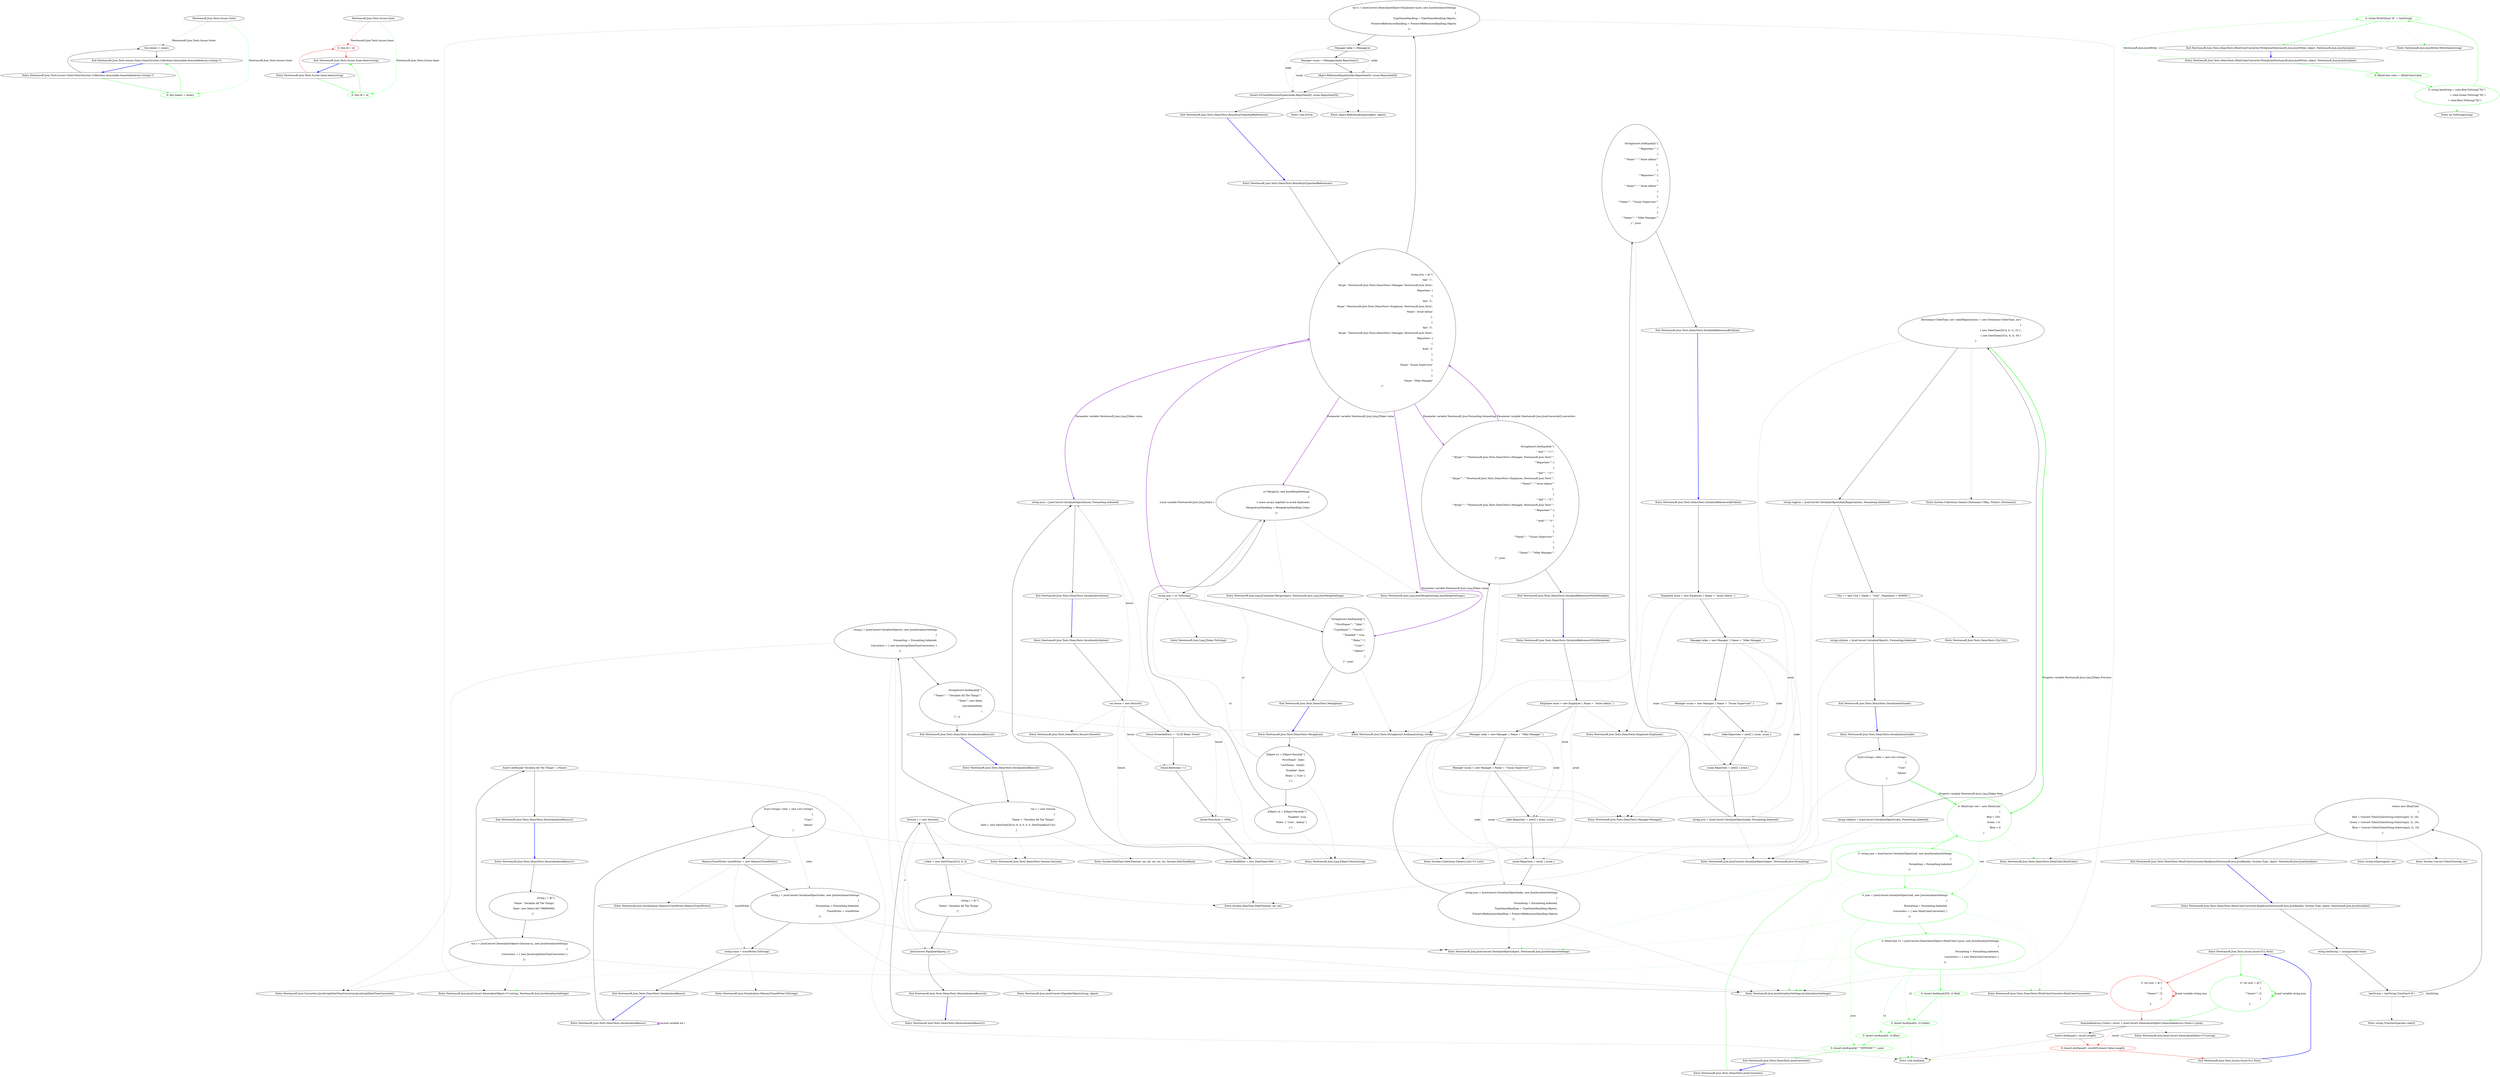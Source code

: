 digraph  {
n14 [label="Newtonsoft.Json.Tests.Issues.Outer", span=""];
n15 [label="Newtonsoft.Json.Tests.Issues.Inner", span=""];
n0 [cluster="Newtonsoft.Json.Tests.Issues.Issue1512.Test()", label="Entry Newtonsoft.Json.Tests.Issues.Issue1512.Test()", span="43-43"];
n1 [cluster="Newtonsoft.Json.Tests.Issues.Issue1512.Test()", color=red, community=0, label="0: var json = @''[\r\n                            {\r\n                                ''''Inners'''': []\r\n                            }\r\n                        ]''", span="45-49"];
n2 [cluster="Newtonsoft.Json.Tests.Issues.Issue1512.Test()", label="ImmutableArray<Outer> result = JsonConvert.DeserializeObject<ImmutableArray<Outer>>(json)", span="50-50"];
n3 [cluster="Newtonsoft.Json.Tests.Issues.Issue1512.Test()", label="Assert.AreEqual(1, result.Length)", span="52-52"];
n6 [cluster="Newtonsoft.Json.JsonConvert.DeserializeObject<T>(string)", label="Entry Newtonsoft.Json.JsonConvert.DeserializeObject<T>(string)", span="703-703"];
n4 [cluster="Newtonsoft.Json.Tests.Issues.Issue1512.Test()", color=red, community=0, label="0: Assert.AreEqual(0, result[0].Inners.Value.Length)", span="53-53"];
n7 [cluster="Unk.AreEqual", label="Entry Unk.AreEqual", span=""];
n5 [cluster="Newtonsoft.Json.Tests.Issues.Issue1512.Test()", label="Exit Newtonsoft.Json.Tests.Issues.Issue1512.Test()", span="43-43"];
n8 [cluster="Newtonsoft.Json.Tests.Issues.Outer.Outer(System.Collections.Immutable.ImmutableArray<string>?)", label="Entry Newtonsoft.Json.Tests.Issues.Outer.Outer(System.Collections.Immutable.ImmutableArray<string>?)", span="59-59"];
n9 [cluster="Newtonsoft.Json.Tests.Issues.Outer.Outer(System.Collections.Immutable.ImmutableArray<string>?)", label="this.Inners = inners", span="61-61"];
n10 [cluster="Newtonsoft.Json.Tests.Issues.Outer.Outer(System.Collections.Immutable.ImmutableArray<string>?)", label="Exit Newtonsoft.Json.Tests.Issues.Outer.Outer(System.Collections.Immutable.ImmutableArray<string>?)", span="59-59"];
n11 [cluster="Newtonsoft.Json.Tests.Issues.Inner.Inner(string)", label="Entry Newtonsoft.Json.Tests.Issues.Inner.Inner(string)", span="69-69"];
n12 [cluster="Newtonsoft.Json.Tests.Issues.Inner.Inner(string)", color=red, community=0, label="0: this.Id = id", span="71-71"];
n13 [cluster="Newtonsoft.Json.Tests.Issues.Inner.Inner(string)", label="Exit Newtonsoft.Json.Tests.Issues.Inner.Inner(string)", span="69-69"];
d1 [cluster="Newtonsoft.Json.Tests.Issues.Issue1512.Test()", color=green, community=0, label="0: var json = @''[\r\n                            {\r\n                                ''''Inners'''': []\r\n                            }\r\n                        ]''", span="45-49"];
d9 [cluster="Newtonsoft.Json.Tests.Issues.Outer.Outer(System.Collections.Immutable.ImmutableArray<string>?)", color=green, community=0, label="0: this.Inners = inners", span="61-61"];
d12 [cluster="Newtonsoft.Json.Tests.Issues.Inner.Inner(string)", color=green, community=0, label="0: this.Id = id", span="71-71"];
m0_11 [cluster="Newtonsoft.Json.JsonSerializerSettings.JsonSerializerSettings()", file="Issue1569.cs", label="Entry Newtonsoft.Json.JsonSerializerSettings.JsonSerializerSettings()", span="390-390"];
m0_124 [cluster="Newtonsoft.Json.Linq.JContainer.Merge(object, Newtonsoft.Json.Linq.JsonMergeSettings)", file="Issue1569.cs", label="Entry Newtonsoft.Json.Linq.JContainer.Merge(object, Newtonsoft.Json.Linq.JsonMergeSettings)", span="675-675"];
m0_13 [cluster="Newtonsoft.Json.Tests.DemoTests.HtmlColorConverter.HtmlColorConverter()", file="Issue1569.cs", label="Entry Newtonsoft.Json.Tests.DemoTests.HtmlColorConverter.HtmlColorConverter()", span="108-108"];
m0_85 [cluster="Newtonsoft.Json.Tests.DemoTests.Employee.Employee()", file="Issue1569.cs", label="Entry Newtonsoft.Json.Tests.DemoTests.Employee.Employee()", span="279-279"];
m0_76 [cluster="Newtonsoft.Json.Tests.DemoTests.SerializeReferencesByValue()", file="Issue1569.cs", label="Entry Newtonsoft.Json.Tests.DemoTests.SerializeReferencesByValue()", span="290-290"];
m0_82 [cluster="Newtonsoft.Json.Tests.DemoTests.SerializeReferencesByValue()", file="Issue1569.cs", label="string json = JsonConvert.SerializeObject(mike, Formatting.Indented)", span="299-299"];
m0_78 [cluster="Newtonsoft.Json.Tests.DemoTests.SerializeReferencesByValue()", file="Issue1569.cs", label="Manager mike = new Manager { Name = ''Mike Manager'' }", span="293-293"];
m0_81 [cluster="Newtonsoft.Json.Tests.DemoTests.SerializeReferencesByValue()", file="Issue1569.cs", label="susan.Reportees = new[] { arnie }", span="297-297"];
m0_83 [cluster="Newtonsoft.Json.Tests.DemoTests.SerializeReferencesByValue()", file="Issue1569.cs", label="StringAssert.AreEqual(@''{\r\n  ''''Reportees'''': [\r\n    {\r\n      ''''Name'''': ''''Arnie Admin''''\r\n    },\r\n    {\r\n      ''''Reportees'''': [\r\n        {\r\n          ''''Name'''': ''''Arnie Admin''''\r\n        }\r\n      ],\r\n      ''''Name'''': ''''Susan Supervisor''''\r\n    }\r\n  ],\r\n  ''''Name'''': ''''Mike Manager''''\r\n}'', json)", span="317-332"];
m0_79 [cluster="Newtonsoft.Json.Tests.DemoTests.SerializeReferencesByValue()", file="Issue1569.cs", label="Manager susan = new Manager { Name = ''Susan Supervisor'' }", span="294-294"];
m0_77 [cluster="Newtonsoft.Json.Tests.DemoTests.SerializeReferencesByValue()", file="Issue1569.cs", label="Employee arnie = new Employee { Name = ''Arnie Admin'' }", span="292-292"];
m0_80 [cluster="Newtonsoft.Json.Tests.DemoTests.SerializeReferencesByValue()", file="Issue1569.cs", label="mike.Reportees = new[] { arnie, susan }", span="296-296"];
m0_84 [cluster="Newtonsoft.Json.Tests.DemoTests.SerializeReferencesByValue()", file="Issue1569.cs", label="Exit Newtonsoft.Json.Tests.DemoTests.SerializeReferencesByValue()", span="290-290"];
m0_115 [cluster="Newtonsoft.Json.Tests.DemoTests.MergeJson()", file="Issue1569.cs", label="Entry Newtonsoft.Json.Tests.DemoTests.MergeJson()", span="540-540"];
m0_119 [cluster="Newtonsoft.Json.Tests.DemoTests.MergeJson()", file="Issue1569.cs", label="string json = o1.ToString()", span="559-559"];
m0_118 [cluster="Newtonsoft.Json.Tests.DemoTests.MergeJson()", file="Issue1569.cs", label="o1.Merge(o2, new JsonMergeSettings\r\n            {\r\n                // union arrays together to avoid duplicates\r\n                MergeArrayHandling = MergeArrayHandling.Union\r\n            })", span="553-557"];
m0_120 [cluster="Newtonsoft.Json.Tests.DemoTests.MergeJson()", file="Issue1569.cs", label="StringAssert.AreEqual(@''{\r\n  ''''FirstName'''': ''''John'''',\r\n  ''''LastName'''': ''''Smith'''',\r\n  ''''Enabled'''': true,\r\n  ''''Roles'''': [\r\n    ''''User'''',\r\n    ''''Admin''''\r\n  ]\r\n}'', json)", span="570-578"];
m0_116 [cluster="Newtonsoft.Json.Tests.DemoTests.MergeJson()", file="Issue1569.cs", label="JObject o1 = JObject.Parse(@''{\r\n              'FirstName': 'John',\r\n              'LastName': 'Smith',\r\n              'Enabled': false,\r\n              'Roles': [ 'User' ]\r\n            }'')", span="542-547"];
m0_117 [cluster="Newtonsoft.Json.Tests.DemoTests.MergeJson()", file="Issue1569.cs", label="JObject o2 = JObject.Parse(@''{\r\n              'Enabled': true,\r\n              'Roles': [ 'User', 'Admin' ]\r\n            }'')", span="548-551"];
m0_121 [cluster="Newtonsoft.Json.Tests.DemoTests.MergeJson()", file="Issue1569.cs", label="Exit Newtonsoft.Json.Tests.DemoTests.MergeJson()", span="540-540"];
m0_42 [cluster="System.Collections.Generic.List<T>.List()", file="Issue1569.cs", label="Entry System.Collections.Generic.List<T>.List()", span="0-0"];
m0_125 [cluster="Newtonsoft.Json.Linq.JToken.ToString()", file="Issue1569.cs", label="Entry Newtonsoft.Json.Linq.JToken.ToString()", span="414-414"];
m0_64 [cluster="Newtonsoft.Json.Tests.DemoTests.DeserializationBasics1()", file="Issue1569.cs", label="Entry Newtonsoft.Json.Tests.DemoTests.DeserializationBasics1()", span="241-241"];
m0_66 [cluster="Newtonsoft.Json.Tests.DemoTests.DeserializationBasics1()", file="Issue1569.cs", label="var s = JsonConvert.DeserializeObject<Session>(j, new JsonSerializerSettings\r\n            {\r\n                Converters = { new JavaScriptDateTimeConverter() }\r\n            })", span="248-251"];
m0_67 [cluster="Newtonsoft.Json.Tests.DemoTests.DeserializationBasics1()", file="Issue1569.cs", label="Assert.AreEqual(''Serialize All The Things'', s.Name)", span="255-255"];
m0_65 [cluster="Newtonsoft.Json.Tests.DemoTests.DeserializationBasics1()", file="Issue1569.cs", label="string j = @''{\r\n              'Name': 'Serialize All The Things',\r\n              'Date': new Date(1401796800000)\r\n            }''", span="243-246"];
m0_68 [cluster="Newtonsoft.Json.Tests.DemoTests.DeserializationBasics1()", file="Issue1569.cs", label="Exit Newtonsoft.Json.Tests.DemoTests.DeserializationBasics1()", span="241-241"];
m0_28 [cluster="string.TrimStart(params char[])", file="Issue1569.cs", label="Entry string.TrimStart(params char[])", span="0-0"];
m0_105 [cluster="Unk.IsTrue", file="Issue1569.cs", label="Entry Unk.IsTrue", span=""];
m0_53 [cluster="Newtonsoft.Json.Serialization.MemoryTraceWriter.MemoryTraceWriter()", file="Issue1569.cs", label="Entry Newtonsoft.Json.Serialization.MemoryTraceWriter.MemoryTraceWriter()", span="29-29"];
m0_122 [cluster="Newtonsoft.Json.Linq.JObject.Parse(string)", file="Issue1569.cs", label="Entry Newtonsoft.Json.Linq.JObject.Parse(string)", span="371-371"];
m0_69 [cluster="Newtonsoft.Json.Tests.DemoTests.DeserializationBasics2()", file="Issue1569.cs", label="Entry Newtonsoft.Json.Tests.DemoTests.DeserializationBasics2()", span="259-259"];
m0_71 [cluster="Newtonsoft.Json.Tests.DemoTests.DeserializationBasics2()", file="Issue1569.cs", label="s.Date = new DateTime(2014, 6, 4)", span="262-262"];
m0_70 [cluster="Newtonsoft.Json.Tests.DemoTests.DeserializationBasics2()", file="Issue1569.cs", label="Session s = new Session()", span="261-261"];
m0_72 [cluster="Newtonsoft.Json.Tests.DemoTests.DeserializationBasics2()", file="Issue1569.cs", label="string j = @''{\r\n              'Name': 'Serialize All The Things'\r\n            }''", span="264-266"];
m0_73 [cluster="Newtonsoft.Json.Tests.DemoTests.DeserializationBasics2()", file="Issue1569.cs", label="JsonConvert.PopulateObject(j, s)", span="268-268"];
m0_74 [cluster="Newtonsoft.Json.Tests.DemoTests.DeserializationBasics2()", file="Issue1569.cs", label="Exit Newtonsoft.Json.Tests.DemoTests.DeserializationBasics2()", span="259-259"];
m0_23 [cluster="Newtonsoft.Json.Tests.DemoTests.HtmlColorConverter.ReadJson(Newtonsoft.Json.JsonReader, System.Type, object, Newtonsoft.Json.JsonSerializer)", file="Issue1569.cs", label="Entry Newtonsoft.Json.Tests.DemoTests.HtmlColorConverter.ReadJson(Newtonsoft.Json.JsonReader, System.Type, object, Newtonsoft.Json.JsonSerializer)", span="128-128"];
m0_26 [cluster="Newtonsoft.Json.Tests.DemoTests.HtmlColorConverter.ReadJson(Newtonsoft.Json.JsonReader, System.Type, object, Newtonsoft.Json.JsonSerializer)", file="Issue1569.cs", label="return new HtmlColor\r\n                {\r\n                    Red = Convert.ToInt32(hexString.Substring(0, 2), 16),\r\n                    Green = Convert.ToInt32(hexString.Substring(2, 2), 16),\r\n                    Blue = Convert.ToInt32(hexString.Substring(4, 2), 16)\r\n                };", span="136-141"];
m0_25 [cluster="Newtonsoft.Json.Tests.DemoTests.HtmlColorConverter.ReadJson(Newtonsoft.Json.JsonReader, System.Type, object, Newtonsoft.Json.JsonSerializer)", file="Issue1569.cs", label="hexString = hexString.TrimStart('#')", span="133-133"];
m0_24 [cluster="Newtonsoft.Json.Tests.DemoTests.HtmlColorConverter.ReadJson(Newtonsoft.Json.JsonReader, System.Type, object, Newtonsoft.Json.JsonSerializer)", file="Issue1569.cs", label="string hexString = (string)reader.Value", span="132-132"];
m0_27 [cluster="Newtonsoft.Json.Tests.DemoTests.HtmlColorConverter.ReadJson(Newtonsoft.Json.JsonReader, System.Type, object, Newtonsoft.Json.JsonSerializer)", file="Issue1569.cs", label="Exit Newtonsoft.Json.Tests.DemoTests.HtmlColorConverter.ReadJson(Newtonsoft.Json.JsonReader, System.Type, object, Newtonsoft.Json.JsonSerializer)", span="128-128"];
m0_46 [cluster="Newtonsoft.Json.Tests.DemoTests.City.City()", file="Issue1569.cs", label="Entry Newtonsoft.Json.Tests.DemoTests.City.City()", span="273-273"];
m0_75 [cluster="Newtonsoft.Json.JsonConvert.PopulateObject(string, object)", file="Issue1569.cs", label="Entry Newtonsoft.Json.JsonConvert.PopulateObject(string, object)", span="924-924"];
m0_29 [cluster="string.Substring(int, int)", file="Issue1569.cs", label="Entry string.Substring(int, int)", span="0-0"];
m0_54 [cluster="Newtonsoft.Json.Serialization.MemoryTraceWriter.ToString()", file="Issue1569.cs", label="Entry Newtonsoft.Json.Serialization.MemoryTraceWriter.ToString()", span="71-71"];
m0_22 [cluster="Newtonsoft.Json.JsonWriter.WriteValue(string)", file="Issue1569.cs", label="Entry Newtonsoft.Json.JsonWriter.WriteValue(string)", span="873-873"];
m0_123 [cluster="Newtonsoft.Json.Linq.JsonMergeSettings.JsonMergeSettings()", file="Issue1569.cs", label="Entry Newtonsoft.Json.Linq.JsonMergeSettings.JsonMergeSettings()", span="7-7"];
m0_44 [cluster="System.Collections.Generic.Dictionary<TKey, TValue>.Dictionary()", file="Issue1569.cs", label="Entry System.Collections.Generic.Dictionary<TKey, TValue>.Dictionary()", span="0-0"];
m0_34 [cluster="Newtonsoft.Json.Tests.DemoTests.SerializationGuide()", file="Issue1569.cs", label="Entry Newtonsoft.Json.Tests.DemoTests.SerializationGuide()", span="151-151"];
m0_35 [cluster="Newtonsoft.Json.Tests.DemoTests.SerializationGuide()", file="Issue1569.cs", label="IList<string> roles = new List<string>\r\n            {\r\n                ''User'',\r\n                ''Admin''\r\n            }", span="153-157"];
m0_37 [cluster="Newtonsoft.Json.Tests.DemoTests.SerializationGuide()", file="Issue1569.cs", label="IDictionary<DateTime, int> dailyRegistrations = new Dictionary<DateTime, int>\r\n            {\r\n                { new DateTime(2014, 6, 1), 23 },\r\n                { new DateTime(2014, 6, 2), 50 }\r\n            }", span="165-169"];
m0_36 [cluster="Newtonsoft.Json.Tests.DemoTests.SerializationGuide()", file="Issue1569.cs", label="string roleJson = JsonConvert.SerializeObject(roles, Formatting.Indented)", span="159-159"];
m0_38 [cluster="Newtonsoft.Json.Tests.DemoTests.SerializationGuide()", file="Issue1569.cs", label="string regJson = JsonConvert.SerializeObject(dailyRegistrations, Formatting.Indented)", span="171-171"];
m0_39 [cluster="Newtonsoft.Json.Tests.DemoTests.SerializationGuide()", file="Issue1569.cs", label="City c = new City { Name = ''Oslo'', Population = 650000 }", span="177-177"];
m0_40 [cluster="Newtonsoft.Json.Tests.DemoTests.SerializationGuide()", file="Issue1569.cs", label="string cityJson = JsonConvert.SerializeObject(c, Formatting.Indented)", span="179-179"];
m0_41 [cluster="Newtonsoft.Json.Tests.DemoTests.SerializationGuide()", file="Issue1569.cs", label="Exit Newtonsoft.Json.Tests.DemoTests.SerializationGuide()", span="151-151"];
m0_21 [cluster="int.ToString(string)", file="Issue1569.cs", label="Entry int.ToString(string)", span="0-0"];
m0_104 [cluster="object.ReferenceEquals(object, object)", file="Issue1569.cs", label="Entry object.ReferenceEquals(object, object)", span="0-0"];
m0_16 [cluster="Newtonsoft.Json.Tests.DemoTests.HtmlColorConverter.WriteJson(Newtonsoft.Json.JsonWriter, object, Newtonsoft.Json.JsonSerializer)", file="Issue1569.cs", label="Entry Newtonsoft.Json.Tests.DemoTests.HtmlColorConverter.WriteJson(Newtonsoft.Json.JsonWriter, object, Newtonsoft.Json.JsonSerializer)", span="110-110"];
m0_17 [cluster="Newtonsoft.Json.Tests.DemoTests.HtmlColorConverter.WriteJson(Newtonsoft.Json.JsonWriter, object, Newtonsoft.Json.JsonSerializer)", color=green, community=0, file="Issue1569.cs", label="0: HtmlColor color = (HtmlColor)value", span="113-113"];
m0_18 [cluster="Newtonsoft.Json.Tests.DemoTests.HtmlColorConverter.WriteJson(Newtonsoft.Json.JsonWriter, object, Newtonsoft.Json.JsonSerializer)", color=green, community=0, file="Issue1569.cs", label="0: string hexString = color.Red.ToString(''X2'')\r\n                    + color.Green.ToString(''X2'')\r\n                    + color.Blue.ToString(''X2'')", span="114-116"];
m0_19 [cluster="Newtonsoft.Json.Tests.DemoTests.HtmlColorConverter.WriteJson(Newtonsoft.Json.JsonWriter, object, Newtonsoft.Json.JsonSerializer)", color=green, community=0, file="Issue1569.cs", label="0: writer.WriteValue(''#'' + hexString)", span="119-119"];
m0_20 [cluster="Newtonsoft.Json.Tests.DemoTests.HtmlColorConverter.WriteJson(Newtonsoft.Json.JsonWriter, object, Newtonsoft.Json.JsonSerializer)", file="Issue1569.cs", label="Exit Newtonsoft.Json.Tests.DemoTests.HtmlColorConverter.WriteJson(Newtonsoft.Json.JsonWriter, object, Newtonsoft.Json.JsonSerializer)", span="110-110"];
m0_96 [cluster="Newtonsoft.Json.Tests.DemoTests.RoundtripTypesAndReferences()", file="Issue1569.cs", label="Entry Newtonsoft.Json.Tests.DemoTests.RoundtripTypesAndReferences()", span="399-399"];
m0_98 [cluster="Newtonsoft.Json.Tests.DemoTests.RoundtripTypesAndReferences()", file="Issue1569.cs", label="var e = JsonConvert.DeserializeObject<Employee>(json, new JsonSerializerSettings\r\n            {\r\n                TypeNameHandling = TypeNameHandling.Objects,\r\n                PreserveReferencesHandling = PreserveReferencesHandling.Objects\r\n            })", span="424-428"];
m0_97 [cluster="Newtonsoft.Json.Tests.DemoTests.RoundtripTypesAndReferences()", file="Issue1569.cs", label="string json = @''{\r\n  '$id': '1',\r\n  '$type': 'Newtonsoft.Json.Tests.DemoTests+Manager, Newtonsoft.Json.Tests',\r\n  'Reportees': [\r\n    {\r\n      '$id': '2',\r\n      '$type': 'Newtonsoft.Json.Tests.DemoTests+Employee, Newtonsoft.Json.Tests',\r\n      'Name': 'Arnie Admin'\r\n    },\r\n    {\r\n      '$id': '3',\r\n      '$type': 'Newtonsoft.Json.Tests.DemoTests+Manager, Newtonsoft.Json.Tests',\r\n      'Reportees': [\r\n        {\r\n          '$ref': '2'\r\n        }\r\n      ],\r\n      'Name': 'Susan Supervisor'\r\n    }\r\n  ],\r\n  'Name': 'Mike Manager'\r\n}''", span="401-422"];
m0_99 [cluster="Newtonsoft.Json.Tests.DemoTests.RoundtripTypesAndReferences()", file="Issue1569.cs", label="Manager mike = (Manager)e", span="432-432"];
m0_100 [cluster="Newtonsoft.Json.Tests.DemoTests.RoundtripTypesAndReferences()", file="Issue1569.cs", label="Manager susan = (Manager)mike.Reportees[1]", span="433-433"];
m0_101 [cluster="Newtonsoft.Json.Tests.DemoTests.RoundtripTypesAndReferences()", file="Issue1569.cs", label="Object.ReferenceEquals(mike.Reportees[0], susan.Reportees[0])", span="435-435"];
m0_102 [cluster="Newtonsoft.Json.Tests.DemoTests.RoundtripTypesAndReferences()", file="Issue1569.cs", label="Assert.IsTrue(ReferenceEquals(mike.Reportees[0], susan.Reportees[0]))", span="438-438"];
m0_103 [cluster="Newtonsoft.Json.Tests.DemoTests.RoundtripTypesAndReferences()", file="Issue1569.cs", label="Exit Newtonsoft.Json.Tests.DemoTests.RoundtripTypesAndReferences()", span="399-399"];
m0_60 [cluster="Newtonsoft.Json.Tests.DemoTests.Session.Session()", file="Issue1569.cs", label="Entry Newtonsoft.Json.Tests.DemoTests.Session.Session()", span="102-102"];
m0_43 [cluster="Newtonsoft.Json.JsonConvert.SerializeObject(object, Newtonsoft.Json.Formatting)", file="Issue1569.cs", label="Entry Newtonsoft.Json.JsonConvert.SerializeObject(object, Newtonsoft.Json.Formatting)", span="525-525"];
m0_30 [cluster="System.Convert.ToInt32(string, int)", file="Issue1569.cs", label="Entry System.Convert.ToInt32(string, int)", span="0-0"];
m0_87 [cluster="Newtonsoft.Json.Tests.DemoTests.SerializeReferencesWithMetadata()", file="Issue1569.cs", label="Entry Newtonsoft.Json.Tests.DemoTests.SerializeReferencesWithMetadata()", span="336-336"];
m0_93 [cluster="Newtonsoft.Json.Tests.DemoTests.SerializeReferencesWithMetadata()", file="Issue1569.cs", label="string json = JsonConvert.SerializeObject(mike, new JsonSerializerSettings\r\n            {\r\n                Formatting = Formatting.Indented,\r\n                TypeNameHandling = TypeNameHandling.Objects,\r\n                PreserveReferencesHandling = PreserveReferencesHandling.Objects\r\n            })", span="345-350"];
m0_89 [cluster="Newtonsoft.Json.Tests.DemoTests.SerializeReferencesWithMetadata()", file="Issue1569.cs", label="Manager mike = new Manager { Name = ''Mike Manager'' }", span="339-339"];
m0_92 [cluster="Newtonsoft.Json.Tests.DemoTests.SerializeReferencesWithMetadata()", file="Issue1569.cs", label="susan.Reportees = new[] { arnie }", span="343-343"];
m0_94 [cluster="Newtonsoft.Json.Tests.DemoTests.SerializeReferencesWithMetadata()", file="Issue1569.cs", label="StringAssert.AreEqual(@''{\r\n  ''''$id'''': ''''1'''',\r\n  ''''$type'''': ''''Newtonsoft.Json.Tests.DemoTests+Manager, Newtonsoft.Json.Tests'''',\r\n  ''''Reportees'''': [\r\n    {\r\n      ''''$id'''': ''''2'''',\r\n      ''''$type'''': ''''Newtonsoft.Json.Tests.DemoTests+Employee, Newtonsoft.Json.Tests'''',\r\n      ''''Name'''': ''''Arnie Admin''''\r\n    },\r\n    {\r\n      ''''$id'''': ''''3'''',\r\n      ''''$type'''': ''''Newtonsoft.Json.Tests.DemoTests+Manager, Newtonsoft.Json.Tests'''',\r\n      ''''Reportees'''': [\r\n        {\r\n          ''''$ref'''': ''''2''''\r\n        }\r\n      ],\r\n      ''''Name'''': ''''Susan Supervisor''''\r\n    }\r\n  ],\r\n  ''''Name'''': ''''Mike Manager''''\r\n}'', json)", span="374-395"];
m0_88 [cluster="Newtonsoft.Json.Tests.DemoTests.SerializeReferencesWithMetadata()", file="Issue1569.cs", label="Employee arnie = new Employee { Name = ''Arnie Admin'' }", span="338-338"];
m0_90 [cluster="Newtonsoft.Json.Tests.DemoTests.SerializeReferencesWithMetadata()", file="Issue1569.cs", label="Manager susan = new Manager { Name = ''Susan Supervisor'' }", span="340-340"];
m0_91 [cluster="Newtonsoft.Json.Tests.DemoTests.SerializeReferencesWithMetadata()", file="Issue1569.cs", label="mike.Reportees = new[] { arnie, susan }", span="342-342"];
m0_95 [cluster="Newtonsoft.Json.Tests.DemoTests.SerializeReferencesWithMetadata()", file="Issue1569.cs", label="Exit Newtonsoft.Json.Tests.DemoTests.SerializeReferencesWithMetadata()", span="336-336"];
m0_45 [cluster="System.DateTime.DateTime(int, int, int)", file="Issue1569.cs", label="Entry System.DateTime.DateTime(int, int, int)", span="0-0"];
m0_106 [cluster="Newtonsoft.Json.Tests.DemoTests.SerializeAttributes()", file="Issue1569.cs", label="Entry Newtonsoft.Json.Tests.DemoTests.SerializeAttributes()", span="504-504"];
m0_111 [cluster="Newtonsoft.Json.Tests.DemoTests.SerializeAttributes()", file="Issue1569.cs", label="house.BuildDate = new DateTime(1890, 1, 1)", span="510-510"];
m0_112 [cluster="Newtonsoft.Json.Tests.DemoTests.SerializeAttributes()", file="Issue1569.cs", label="string json = JsonConvert.SerializeObject(house, Formatting.Indented)", span="512-512"];
m0_107 [cluster="Newtonsoft.Json.Tests.DemoTests.SerializeAttributes()", file="Issue1569.cs", label="var house = new House3()", span="506-506"];
m0_110 [cluster="Newtonsoft.Json.Tests.DemoTests.SerializeAttributes()", file="Issue1569.cs", label="house.FloorArea = 100m", span="509-509"];
m0_108 [cluster="Newtonsoft.Json.Tests.DemoTests.SerializeAttributes()", file="Issue1569.cs", label="house.StreetAddress = ''221B Baker Street''", span="507-507"];
m0_109 [cluster="Newtonsoft.Json.Tests.DemoTests.SerializeAttributes()", file="Issue1569.cs", label="house.Bedrooms = 2", span="508-508"];
m0_113 [cluster="Newtonsoft.Json.Tests.DemoTests.SerializeAttributes()", file="Issue1569.cs", label="Exit Newtonsoft.Json.Tests.DemoTests.SerializeAttributes()", span="504-504"];
m0_62 [cluster="Newtonsoft.Json.Converters.JavaScriptDateTimeConverter.JavaScriptDateTimeConverter()", file="Issue1569.cs", label="Entry Newtonsoft.Json.Converters.JavaScriptDateTimeConverter.JavaScriptDateTimeConverter()", span="34-34"];
m0_86 [cluster="Newtonsoft.Json.Tests.DemoTests.Manager.Manager()", file="Issue1569.cs", label="Entry Newtonsoft.Json.Tests.DemoTests.Manager.Manager()", span="284-284"];
m0_55 [cluster="Newtonsoft.Json.Tests.DemoTests.SerializationBasics2()", file="Issue1569.cs", label="Entry Newtonsoft.Json.Tests.DemoTests.SerializationBasics2()", span="214-214"];
m0_57 [cluster="Newtonsoft.Json.Tests.DemoTests.SerializationBasics2()", file="Issue1569.cs", label="string j = JsonConvert.SerializeObject(s, new JsonSerializerSettings\r\n            {\r\n                Formatting = Formatting.Indented,\r\n                Converters = { new JavaScriptDateTimeConverter() }\r\n            })", span="222-226"];
m0_56 [cluster="Newtonsoft.Json.Tests.DemoTests.SerializationBasics2()", file="Issue1569.cs", label="var s = new Session\r\n            {\r\n                Name = ''Serialize All The Things'',\r\n                Date = new DateTime(2014, 6, 4, 0, 0, 0, DateTimeKind.Utc)\r\n            }", span="216-220"];
m0_58 [cluster="Newtonsoft.Json.Tests.DemoTests.SerializationBasics2()", file="Issue1569.cs", label="StringAssert.AreEqual(@''{\r\n  ''''Name'''': ''''Serialize All The Things'''',\r\n  ''''Date'''': new Date(\r\n    1401840000000\r\n  )\r\n}'', j)", span="232-237"];
m0_59 [cluster="Newtonsoft.Json.Tests.DemoTests.SerializationBasics2()", file="Issue1569.cs", label="Exit Newtonsoft.Json.Tests.DemoTests.SerializationBasics2()", span="214-214"];
m0_61 [cluster="System.DateTime.DateTime(int, int, int, int, int, int, System.DateTimeKind)", file="Issue1569.cs", label="Entry System.DateTime.DateTime(int, int, int, int, int, int, System.DateTimeKind)", span="0-0"];
m0_47 [cluster="Newtonsoft.Json.Tests.DemoTests.SerializationBasics()", file="Issue1569.cs", label="Entry Newtonsoft.Json.Tests.DemoTests.SerializationBasics()", span="187-187"];
m0_50 [cluster="Newtonsoft.Json.Tests.DemoTests.SerializationBasics()", file="Issue1569.cs", label="string j = JsonConvert.SerializeObject(roles, new JsonSerializerSettings\r\n            {\r\n                Formatting = Formatting.Indented,\r\n                TraceWriter = traceWriter\r\n            })", span="197-201"];
m0_48 [cluster="Newtonsoft.Json.Tests.DemoTests.SerializationBasics()", file="Issue1569.cs", label="IList<string> roles = new List<string>\r\n            {\r\n                ''User'',\r\n                ''Admin''\r\n            }", span="189-193"];
m0_49 [cluster="Newtonsoft.Json.Tests.DemoTests.SerializationBasics()", file="Issue1569.cs", label="MemoryTraceWriter traceWriter = new MemoryTraceWriter()", span="195-195"];
m0_51 [cluster="Newtonsoft.Json.Tests.DemoTests.SerializationBasics()", file="Issue1569.cs", label="string trace = traceWriter.ToString()", span="203-203"];
m0_52 [cluster="Newtonsoft.Json.Tests.DemoTests.SerializationBasics()", file="Issue1569.cs", label="Exit Newtonsoft.Json.Tests.DemoTests.SerializationBasics()", span="187-187"];
m0_114 [cluster="Newtonsoft.Json.Tests.DemoTests.House3.House3()", file="Issue1569.cs", label="Entry Newtonsoft.Json.Tests.DemoTests.House3.House3()", span="461-461"];
m0_14 [cluster="Newtonsoft.Json.JsonConvert.DeserializeObject<T>(string, Newtonsoft.Json.JsonSerializerSettings)", file="Issue1569.cs", label="Entry Newtonsoft.Json.JsonConvert.DeserializeObject<T>(string, Newtonsoft.Json.JsonSerializerSettings)", span="802-802"];
m0_0 [cluster="Newtonsoft.Json.Tests.DemoTests.JsonConverter()", file="Issue1569.cs", label="Entry Newtonsoft.Json.Tests.DemoTests.JsonConverter()", span="57-57"];
m0_1 [cluster="Newtonsoft.Json.Tests.DemoTests.JsonConverter()", color=green, community=0, file="Issue1569.cs", label="0: HtmlColor red = new HtmlColor\r\n            {\r\n                Red = 255,\r\n                Green = 0,\r\n                Blue = 0\r\n            }", span="59-64"];
m0_2 [cluster="Newtonsoft.Json.Tests.DemoTests.JsonConverter()", color=green, community=0, file="Issue1569.cs", label="0: string json = JsonConvert.SerializeObject(red, new JsonSerializerSettings\r\n            {\r\n                Formatting = Formatting.Indented\r\n            })", span="66-69"];
m0_3 [cluster="Newtonsoft.Json.Tests.DemoTests.JsonConverter()", color=green, community=0, file="Issue1569.cs", label="0: json = JsonConvert.SerializeObject(red, new JsonSerializerSettings\r\n            {\r\n                Formatting = Formatting.Indented,\r\n                Converters = { new HtmlColorConverter() }\r\n            })", span="76-80"];
m0_4 [cluster="Newtonsoft.Json.Tests.DemoTests.JsonConverter()", color=green, community=0, file="Issue1569.cs", label="0: HtmlColor r2 = JsonConvert.DeserializeObject<HtmlColor>(json, new JsonSerializerSettings\r\n            {\r\n                Formatting = Formatting.Indented,\r\n                Converters = { new HtmlColorConverter() }\r\n            })", span="83-87"];
m0_8 [cluster="Newtonsoft.Json.Tests.DemoTests.JsonConverter()", color=green, community=0, file="Issue1569.cs", label="0: Assert.AreEqual(@''''''#FF0000'''''', json)", span="92-92"];
m0_5 [cluster="Newtonsoft.Json.Tests.DemoTests.JsonConverter()", color=green, community=0, file="Issue1569.cs", label="0: Assert.AreEqual(255, r2.Red)", span="88-88"];
m0_6 [cluster="Newtonsoft.Json.Tests.DemoTests.JsonConverter()", color=green, community=0, file="Issue1569.cs", label="0: Assert.AreEqual(0, r2.Green)", span="89-89"];
m0_7 [cluster="Newtonsoft.Json.Tests.DemoTests.JsonConverter()", color=green, community=0, file="Issue1569.cs", label="0: Assert.AreEqual(0, r2.Blue)", span="90-90"];
m0_9 [cluster="Newtonsoft.Json.Tests.DemoTests.JsonConverter()", file="Issue1569.cs", label="Exit Newtonsoft.Json.Tests.DemoTests.JsonConverter()", span="57-57"];
m0_63 [cluster="Newtonsoft.Json.Tests.StringAssert.AreEqual(string, string)", file="Issue1569.cs", label="Entry Newtonsoft.Json.Tests.StringAssert.AreEqual(string, string)", span="331-331"];
m0_10 [cluster="Newtonsoft.Json.Tests.DemoTests.HtmlColor.HtmlColor()", file="Issue1569.cs", label="Entry Newtonsoft.Json.Tests.DemoTests.HtmlColor.HtmlColor()", span="49-49"];
m0_12 [cluster="Newtonsoft.Json.JsonConvert.SerializeObject(object, Newtonsoft.Json.JsonSerializerSettings)", file="Issue1569.cs", label="Entry Newtonsoft.Json.JsonConvert.SerializeObject(object, Newtonsoft.Json.JsonSerializerSettings)", span="570-570"];
n14 -> n9  [color=darkseagreen4, key=1, label="Newtonsoft.Json.Tests.Issues.Outer", style=dashed];
n14 -> d9  [color=green, key=1, label="Newtonsoft.Json.Tests.Issues.Outer", style=dashed];
n15 -> n12  [color=red, key=1, label="Newtonsoft.Json.Tests.Issues.Inner", style=dashed];
n15 -> d12  [color=green, key=1, label="Newtonsoft.Json.Tests.Issues.Inner", style=dashed];
n0 -> n1  [color=red, key=0, style=solid];
n0 -> d1  [color=green, key=0, style=solid];
n1 -> n2  [color=red, key=0, style=solid];
n1 -> n1  [color=red, key=3, label="Local variable string json", style=bold];
n2 -> n3  [key=0, style=solid];
n2 -> n6  [key=2, style=dotted];
n2 -> n4  [color=red, key=1, label=result, style=dashed];
n3 -> n4  [color=red, key=0, style=solid];
n3 -> n7  [key=2, style=dotted];
n4 -> n5  [color=red, key=0, style=solid];
n4 -> n7  [color=red, key=2, style=dotted];
n5 -> n0  [color=blue, key=0, style=bold];
n8 -> n9  [key=0, style=solid];
n8 -> d9  [color=green, key=0, style=solid];
n9 -> n10  [key=0, style=solid];
n10 -> n8  [color=blue, key=0, style=bold];
n11 -> n12  [color=red, key=0, style=solid];
n11 -> d12  [color=green, key=0, style=solid];
n12 -> n13  [color=red, key=0, style=solid];
n13 -> n11  [color=blue, key=0, style=bold];
d1 -> d1  [color=green, key=3, label="Local variable string json", style=bold];
d1 -> n2  [color=green, key=0, style=solid];
d9 -> n10  [color=green, key=0, style=solid];
d12 -> n13  [color=green, key=0, style=solid];
m0_76 -> m0_77  [key=0, style=solid];
m0_82 -> m0_43  [key=2, style=dotted];
m0_82 -> m0_83  [key=0, style=solid];
m0_78 -> m0_82  [color=darkseagreen4, key=1, label=mike, style=dashed];
m0_78 -> m0_86  [key=2, style=dotted];
m0_78 -> m0_79  [key=0, style=solid];
m0_78 -> m0_80  [color=darkseagreen4, key=1, label=mike, style=dashed];
m0_81 -> m0_82  [key=0, style=solid];
m0_83 -> m0_63  [key=2, style=dotted];
m0_83 -> m0_84  [key=0, style=solid];
m0_79 -> m0_86  [key=2, style=dotted];
m0_79 -> m0_81  [color=darkseagreen4, key=1, label=susan, style=dashed];
m0_79 -> m0_80  [key=0, style=solid];
m0_77 -> m0_78  [key=0, style=solid];
m0_77 -> m0_81  [color=darkseagreen4, key=1, label=arnie, style=dashed];
m0_77 -> m0_85  [key=2, style=dotted];
m0_77 -> m0_80  [color=darkseagreen4, key=1, label=arnie, style=dashed];
m0_80 -> m0_81  [key=0, style=solid];
m0_84 -> m0_76  [color=blue, key=0, style=bold];
m0_115 -> m0_116  [key=0, style=solid];
m0_119 -> m0_97  [color=darkorchid, key=3, label="Local variable Newtonsoft.Json.Linq.JValue v", style=bold];
m0_119 -> m0_120  [key=0, style=solid];
m0_119 -> m0_125  [key=2, style=dotted];
m0_118 -> m0_119  [key=0, style=solid];
m0_118 -> m0_123  [key=2, style=dotted];
m0_118 -> m0_124  [key=2, style=dotted];
m0_120 -> m0_63  [key=2, style=dotted];
m0_120 -> m0_121  [key=0, style=solid];
m0_116 -> m0_119  [color=darkseagreen4, key=1, label=o1, style=dashed];
m0_116 -> m0_118  [color=darkseagreen4, key=1, label=o1, style=dashed];
m0_116 -> m0_117  [key=0, style=solid];
m0_116 -> m0_122  [key=2, style=dotted];
m0_117 -> m0_118  [key=0, style=solid];
m0_117 -> m0_122  [key=2, style=dotted];
m0_121 -> m0_115  [color=blue, key=0, style=bold];
m0_64 -> m0_65  [key=0, style=solid];
m0_66 -> m0_11  [key=2, style=dotted];
m0_66 -> m0_14  [key=2, style=dotted];
m0_66 -> m0_67  [key=0, style=solid];
m0_66 -> m0_62  [key=2, style=dotted];
m0_67 -> n7  [key=2, style=dotted];
m0_67 -> m0_68  [key=0, style=solid];
m0_65 -> m0_66  [key=0, style=solid];
m0_68 -> m0_64  [color=blue, key=0, style=bold];
m0_69 -> m0_70  [key=0, style=solid];
m0_71 -> m0_45  [key=2, style=dotted];
m0_71 -> m0_72  [key=0, style=solid];
m0_70 -> m0_71  [key=0, style=solid];
m0_70 -> m0_60  [key=2, style=dotted];
m0_70 -> m0_73  [color=darkseagreen4, key=1, label=s, style=dashed];
m0_72 -> m0_73  [key=0, style=solid];
m0_73 -> m0_74  [key=0, style=solid];
m0_73 -> m0_75  [key=2, style=dotted];
m0_74 -> m0_69  [color=blue, key=0, style=bold];
m0_23 -> m0_24  [key=0, style=solid];
m0_26 -> m0_10  [key=2, style=dotted];
m0_26 -> m0_27  [key=0, style=solid];
m0_26 -> m0_29  [key=2, style=dotted];
m0_26 -> m0_30  [key=2, style=dotted];
m0_25 -> m0_26  [key=0, style=solid];
m0_25 -> m0_25  [color=darkseagreen4, key=1, label=hexString, style=dashed];
m0_25 -> m0_28  [key=2, style=dotted];
m0_24 -> m0_25  [key=0, style=solid];
m0_27 -> m0_23  [color=blue, key=0, style=bold];
m0_34 -> m0_35  [key=0, style=solid];
m0_35 -> m0_1  [color=green, key=3, label="Property variable Newtonsoft.Json.Linq.JToken Next", style=bold];
m0_35 -> m0_36  [key=0, style=solid];
m0_35 -> m0_42  [key=2, style=dotted];
m0_37 -> m0_1  [color=green, key=3, label="Property variable Newtonsoft.Json.Linq.JToken Previous", style=bold];
m0_37 -> m0_38  [key=0, style=solid];
m0_37 -> m0_44  [key=2, style=dotted];
m0_37 -> m0_45  [key=2, style=dotted];
m0_36 -> m0_37  [key=0, style=solid];
m0_36 -> m0_43  [key=2, style=dotted];
m0_38 -> m0_39  [key=0, style=solid];
m0_38 -> m0_43  [key=2, style=dotted];
m0_39 -> m0_40  [key=0, style=solid];
m0_39 -> m0_46  [key=2, style=dotted];
m0_40 -> m0_41  [key=0, style=solid];
m0_40 -> m0_43  [key=2, style=dotted];
m0_41 -> m0_34  [color=blue, key=0, style=bold];
m0_16 -> m0_17  [color=green, key=0, style=solid];
m0_16 -> m0_19  [color=green, key=1, label="Newtonsoft.Json.JsonWriter", style=dashed];
m0_17 -> m0_18  [color=green, key=0, style=solid];
m0_18 -> m0_19  [color=green, key=0, style=solid];
m0_18 -> m0_21  [color=green, key=2, style=dotted];
m0_19 -> m0_20  [color=green, key=0, style=solid];
m0_19 -> m0_22  [color=green, key=2, style=dotted];
m0_20 -> m0_16  [color=blue, key=0, style=bold];
m0_96 -> m0_97  [key=0, style=solid];
m0_98 -> m0_11  [key=2, style=dotted];
m0_98 -> m0_14  [key=2, style=dotted];
m0_98 -> m0_99  [key=0, style=solid];
m0_97 -> m0_98  [key=0, style=solid];
m0_97 -> m0_94  [color=darkorchid, key=3, label="Parameter variable Newtonsoft.Json.Formatting formatting", style=bold];
m0_97 -> m0_112  [color=darkorchid, key=3, label="Parameter variable Newtonsoft.Json.Linq.JToken value", style=bold];
m0_97 -> m0_118  [color=darkorchid, key=3, label="Parameter variable Newtonsoft.Json.Linq.JToken value", style=bold];
m0_97 -> m0_120  [color=darkorchid, key=3, label="Parameter variable Newtonsoft.Json.Linq.JToken value", style=bold];
m0_99 -> m0_100  [key=0, style=solid];
m0_99 -> m0_101  [color=darkseagreen4, key=1, label=mike, style=dashed];
m0_99 -> m0_102  [color=darkseagreen4, key=1, label=mike, style=dashed];
m0_100 -> m0_101  [key=0, style=solid];
m0_100 -> m0_102  [color=darkseagreen4, key=1, label=susan, style=dashed];
m0_101 -> m0_102  [key=0, style=solid];
m0_101 -> m0_104  [key=2, style=dotted];
m0_102 -> m0_103  [key=0, style=solid];
m0_102 -> m0_104  [key=2, style=dotted];
m0_102 -> m0_105  [key=2, style=dotted];
m0_103 -> m0_96  [color=blue, key=0, style=bold];
m0_87 -> m0_88  [key=0, style=solid];
m0_93 -> m0_11  [key=2, style=dotted];
m0_93 -> m0_12  [key=2, style=dotted];
m0_93 -> m0_94  [key=0, style=solid];
m0_89 -> m0_93  [color=darkseagreen4, key=1, label=mike, style=dashed];
m0_89 -> m0_90  [key=0, style=solid];
m0_89 -> m0_86  [key=2, style=dotted];
m0_89 -> m0_91  [color=darkseagreen4, key=1, label=mike, style=dashed];
m0_92 -> m0_93  [key=0, style=solid];
m0_94 -> m0_95  [key=0, style=solid];
m0_94 -> m0_63  [key=2, style=dotted];
m0_94 -> m0_97  [color=darkorchid, key=3, label="Parameter variable Newtonsoft.Json.JsonConverter[] converters", style=bold];
m0_88 -> m0_89  [key=0, style=solid];
m0_88 -> m0_92  [color=darkseagreen4, key=1, label=arnie, style=dashed];
m0_88 -> m0_85  [key=2, style=dotted];
m0_88 -> m0_91  [color=darkseagreen4, key=1, label=arnie, style=dashed];
m0_90 -> m0_92  [color=darkseagreen4, key=1, label=susan, style=dashed];
m0_90 -> m0_91  [key=0, style=solid];
m0_90 -> m0_86  [key=2, style=dotted];
m0_91 -> m0_92  [key=0, style=solid];
m0_95 -> m0_87  [color=blue, key=0, style=bold];
m0_106 -> m0_107  [key=0, style=solid];
m0_111 -> m0_45  [key=2, style=dotted];
m0_111 -> m0_112  [key=0, style=solid];
m0_112 -> m0_43  [key=2, style=dotted];
m0_112 -> m0_113  [key=0, style=solid];
m0_107 -> m0_111  [color=darkseagreen4, key=1, label=house, style=dashed];
m0_107 -> m0_112  [color=darkseagreen4, key=1, label=house, style=dashed];
m0_107 -> m0_108  [key=0, style=solid];
m0_107 -> m0_114  [key=2, style=dotted];
m0_107 -> m0_109  [color=darkseagreen4, key=1, label=house, style=dashed];
m0_107 -> m0_110  [color=darkseagreen4, key=1, label=house, style=dashed];
m0_110 -> m0_111  [key=0, style=solid];
m0_108 -> m0_109  [key=0, style=solid];
m0_109 -> m0_110  [key=0, style=solid];
m0_113 -> m0_106  [color=blue, key=0, style=bold];
m0_55 -> m0_56  [key=0, style=solid];
m0_57 -> m0_11  [key=2, style=dotted];
m0_57 -> m0_12  [key=2, style=dotted];
m0_57 -> m0_58  [key=0, style=solid];
m0_57 -> m0_62  [key=2, style=dotted];
m0_56 -> m0_57  [key=0, style=solid];
m0_56 -> m0_60  [key=2, style=dotted];
m0_56 -> m0_61  [key=2, style=dotted];
m0_58 -> m0_59  [key=0, style=solid];
m0_58 -> m0_63  [key=2, style=dotted];
m0_59 -> m0_55  [color=blue, key=0, style=bold];
m0_47 -> m0_48  [key=0, style=solid];
m0_47 -> m0_47  [color=darkorchid, key=3, label="Local variable int i", style=bold];
m0_50 -> m0_11  [key=2, style=dotted];
m0_50 -> m0_12  [key=2, style=dotted];
m0_50 -> m0_51  [key=0, style=solid];
m0_48 -> m0_42  [key=2, style=dotted];
m0_48 -> m0_50  [color=darkseagreen4, key=1, label=roles, style=dashed];
m0_48 -> m0_49  [key=0, style=solid];
m0_49 -> m0_50  [key=0, style=solid];
m0_49 -> m0_53  [key=2, style=dotted];
m0_49 -> m0_51  [color=darkseagreen4, key=1, label=traceWriter, style=dashed];
m0_51 -> m0_52  [key=0, style=solid];
m0_51 -> m0_54  [key=2, style=dotted];
m0_52 -> m0_47  [color=blue, key=0, style=bold];
m0_0 -> m0_1  [color=green, key=0, style=solid];
m0_1 -> m0_2  [color=green, key=0, style=solid];
m0_1 -> m0_10  [color=green, key=2, style=dotted];
m0_1 -> m0_3  [color=green, key=1, label=red, style=dashed];
m0_2 -> m0_3  [color=green, key=0, style=solid];
m0_2 -> m0_11  [color=green, key=2, style=dotted];
m0_2 -> m0_12  [color=green, key=2, style=dotted];
m0_3 -> m0_4  [color=green, key=0, style=solid];
m0_3 -> m0_11  [color=green, key=2, style=dotted];
m0_3 -> m0_13  [color=green, key=2, style=dotted];
m0_3 -> m0_12  [color=green, key=2, style=dotted];
m0_3 -> m0_8  [color=green, key=1, label=json, style=dashed];
m0_4 -> m0_5  [color=green, key=0, style=solid];
m0_4 -> m0_11  [color=green, key=2, style=dotted];
m0_4 -> m0_13  [color=green, key=2, style=dotted];
m0_4 -> m0_14  [color=green, key=2, style=dotted];
m0_4 -> m0_6  [color=green, key=1, label=r2, style=dashed];
m0_4 -> m0_7  [color=green, key=1, label=r2, style=dashed];
m0_8 -> m0_9  [color=green, key=0, style=solid];
m0_8 -> n7  [color=green, key=2, style=dotted];
m0_5 -> m0_6  [color=green, key=0, style=solid];
m0_5 -> n7  [color=green, key=2, style=dotted];
m0_6 -> m0_7  [color=green, key=0, style=solid];
m0_6 -> n7  [color=green, key=2, style=dotted];
m0_7 -> m0_8  [color=green, key=0, style=solid];
m0_7 -> n7  [color=green, key=2, style=dotted];
m0_9 -> m0_0  [color=blue, key=0, style=bold];
}
